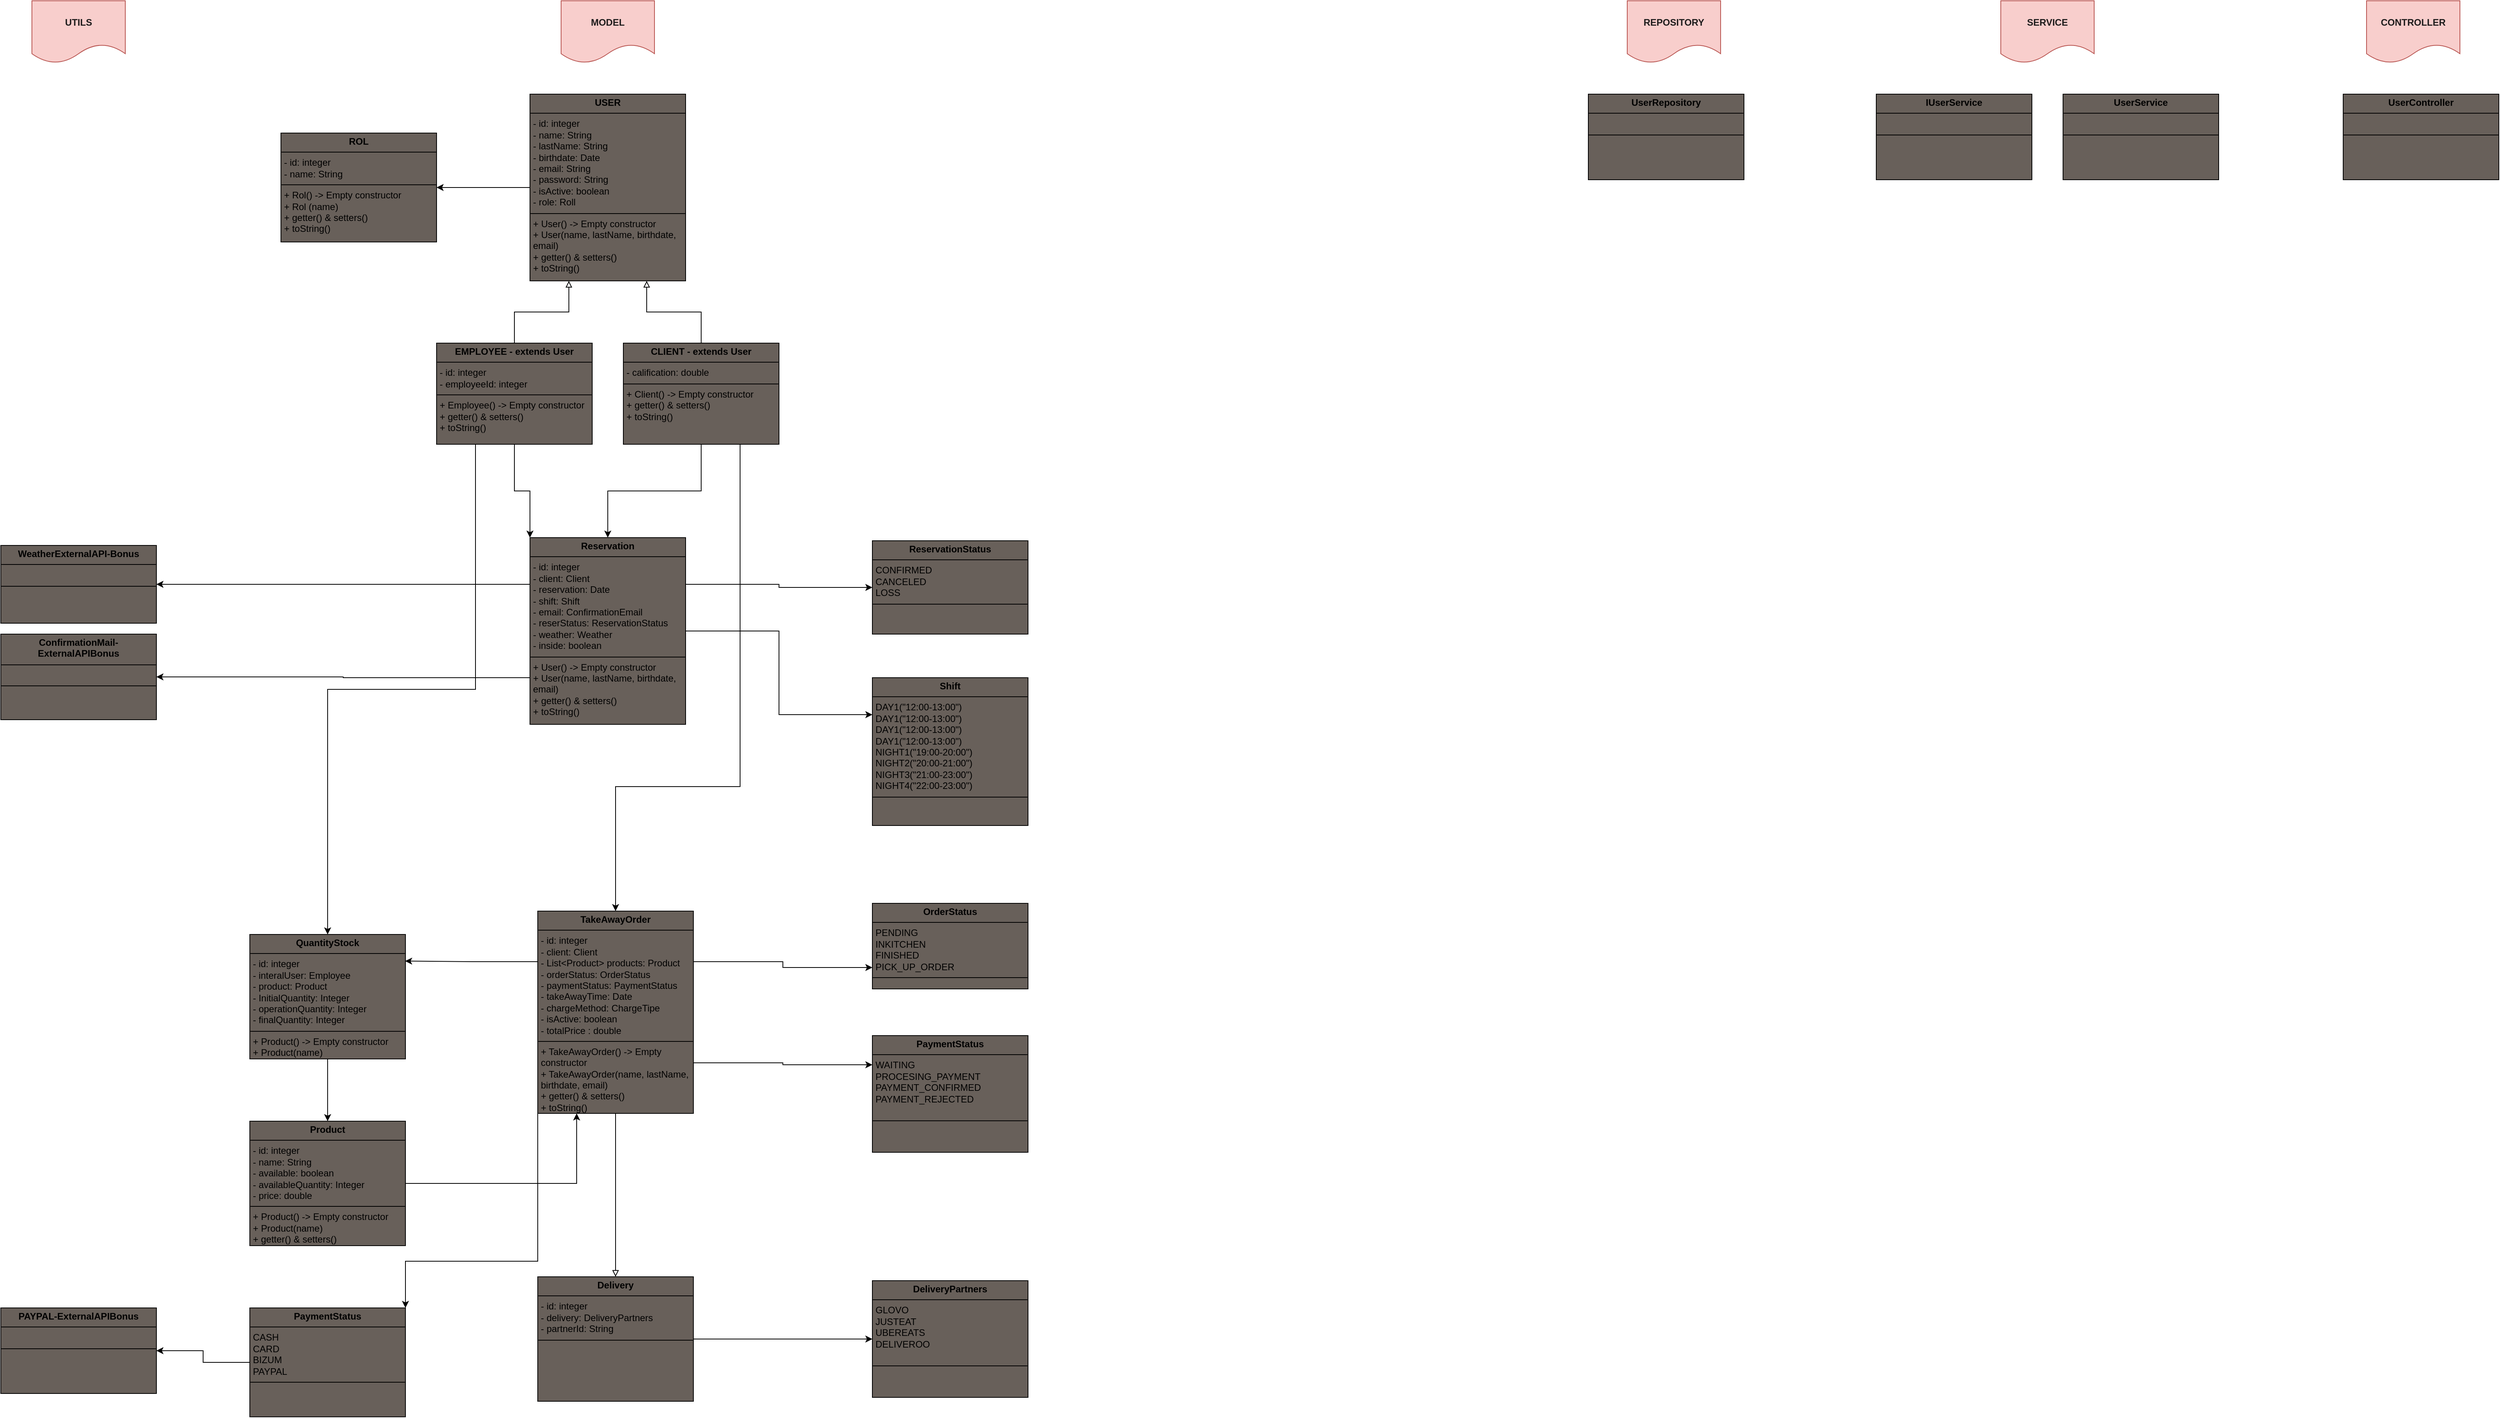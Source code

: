 <mxfile version="24.2.5" type="device" pages="2">
  <diagram name="GeneralMapClases" id="HxhWMXM4oB7l1AwxK58U">
    <mxGraphModel dx="3951" dy="1818" grid="1" gridSize="10" guides="1" tooltips="1" connect="1" arrows="1" fold="1" page="1" pageScale="1" pageWidth="827" pageHeight="1169" math="0" shadow="0">
      <root>
        <mxCell id="0" />
        <mxCell id="1" parent="0" />
        <mxCell id="preP2QebC4gda5gmUQMS-1" value="&lt;font color=&quot;#1d1b1b&quot;&gt;&lt;b&gt;MODEL&lt;/b&gt;&lt;/font&gt;" style="shape=document;whiteSpace=wrap;html=1;boundedLbl=1;fillColor=#f8cecc;strokeColor=#b85450;" vertex="1" parent="1">
          <mxGeometry x="80" y="40" width="120" height="80" as="geometry" />
        </mxCell>
        <mxCell id="preP2QebC4gda5gmUQMS-2" value="&lt;font color=&quot;#1d1b1b&quot;&gt;&lt;b&gt;REPOSITORY&lt;/b&gt;&lt;/font&gt;" style="shape=document;whiteSpace=wrap;html=1;boundedLbl=1;fillColor=#f8cecc;strokeColor=#b85450;" vertex="1" parent="1">
          <mxGeometry x="1450" y="40" width="120" height="80" as="geometry" />
        </mxCell>
        <mxCell id="preP2QebC4gda5gmUQMS-3" value="&lt;font color=&quot;#1d1b1b&quot;&gt;&lt;b&gt;SERVICE&lt;/b&gt;&lt;/font&gt;" style="shape=document;whiteSpace=wrap;html=1;boundedLbl=1;fillColor=#f8cecc;strokeColor=#b85450;" vertex="1" parent="1">
          <mxGeometry x="1930" y="40" width="120" height="80" as="geometry" />
        </mxCell>
        <mxCell id="preP2QebC4gda5gmUQMS-4" value="&lt;font color=&quot;#1d1b1b&quot;&gt;&lt;b&gt;CONTROLLER&lt;/b&gt;&lt;/font&gt;" style="shape=document;whiteSpace=wrap;html=1;boundedLbl=1;fillColor=#f8cecc;strokeColor=#b85450;" vertex="1" parent="1">
          <mxGeometry x="2400" y="40" width="120" height="80" as="geometry" />
        </mxCell>
        <mxCell id="preP2QebC4gda5gmUQMS-5" value="&lt;font color=&quot;#1d1b1b&quot;&gt;&lt;b&gt;UTILS&lt;/b&gt;&lt;/font&gt;" style="shape=document;whiteSpace=wrap;html=1;boundedLbl=1;fillColor=#f8cecc;strokeColor=#b85450;" vertex="1" parent="1">
          <mxGeometry x="-600" y="40" width="120" height="80" as="geometry" />
        </mxCell>
        <mxCell id="preP2QebC4gda5gmUQMS-27" style="edgeStyle=orthogonalEdgeStyle;rounded=0;orthogonalLoop=1;jettySize=auto;html=1;entryX=1;entryY=0.5;entryDx=0;entryDy=0;" edge="1" parent="1" source="preP2QebC4gda5gmUQMS-6" target="preP2QebC4gda5gmUQMS-26">
          <mxGeometry relative="1" as="geometry" />
        </mxCell>
        <mxCell id="preP2QebC4gda5gmUQMS-6" value="&lt;p style=&quot;margin:0px;margin-top:4px;text-align:center;&quot;&gt;&lt;b&gt;USER&lt;/b&gt;&lt;/p&gt;&lt;hr size=&quot;1&quot; style=&quot;border-style:solid;&quot;&gt;&lt;p style=&quot;margin:0px;margin-left:4px;&quot;&gt;- id: integer&lt;/p&gt;&lt;p style=&quot;margin:0px;margin-left:4px;&quot;&gt;- name: String&lt;/p&gt;&lt;p style=&quot;margin:0px;margin-left:4px;&quot;&gt;- lastN&lt;span style=&quot;background-color: initial;&quot;&gt;ame: String&lt;/span&gt;&lt;/p&gt;&lt;p style=&quot;margin:0px;margin-left:4px;&quot;&gt;- birthdate: Date&lt;/p&gt;&lt;p style=&quot;margin:0px;margin-left:4px;&quot;&gt;- email: String&lt;/p&gt;&lt;p style=&quot;margin:0px;margin-left:4px;&quot;&gt;- password: String&lt;br&gt;&lt;/p&gt;&lt;p style=&quot;margin:0px;margin-left:4px;&quot;&gt;- isActive: boolean&lt;/p&gt;&lt;p style=&quot;margin:0px;margin-left:4px;&quot;&gt;- role: Roll&lt;/p&gt;&lt;hr size=&quot;1&quot; style=&quot;border-style:solid;&quot;&gt;&lt;p style=&quot;margin:0px;margin-left:4px;&quot;&gt;+ User() -&amp;gt; Empty constructor&lt;/p&gt;&lt;p style=&quot;margin:0px;margin-left:4px;&quot;&gt;+ User(name, lastName, birthdate, email)&lt;/p&gt;&lt;p style=&quot;margin:0px;margin-left:4px;&quot;&gt;+ getter() &amp;amp; setters()&lt;/p&gt;&lt;p style=&quot;margin:0px;margin-left:4px;&quot;&gt;+ toString()&lt;/p&gt;" style="verticalAlign=top;align=left;overflow=fill;html=1;whiteSpace=wrap;fillStyle=solid;fillColor=#68605a;gradientColor=none;" vertex="1" parent="1">
          <mxGeometry x="40" y="160" width="200" height="240" as="geometry" />
        </mxCell>
        <mxCell id="gav5iKjm3K0pXsZ3ulH1-11" style="edgeStyle=orthogonalEdgeStyle;rounded=0;orthogonalLoop=1;jettySize=auto;html=1;entryX=0.5;entryY=0;entryDx=0;entryDy=0;exitX=0.25;exitY=1;exitDx=0;exitDy=0;" edge="1" parent="1" source="preP2QebC4gda5gmUQMS-7" target="gav5iKjm3K0pXsZ3ulH1-4">
          <mxGeometry relative="1" as="geometry">
            <Array as="points">
              <mxPoint x="-30" y="925" />
              <mxPoint x="-220" y="925" />
            </Array>
          </mxGeometry>
        </mxCell>
        <mxCell id="FJroX2IqCeDBh3WJ1mV_-9" style="edgeStyle=orthogonalEdgeStyle;rounded=0;orthogonalLoop=1;jettySize=auto;html=1;exitX=0.5;exitY=1;exitDx=0;exitDy=0;entryX=0;entryY=0;entryDx=0;entryDy=0;" edge="1" parent="1" source="preP2QebC4gda5gmUQMS-7" target="preP2QebC4gda5gmUQMS-39">
          <mxGeometry relative="1" as="geometry" />
        </mxCell>
        <mxCell id="preP2QebC4gda5gmUQMS-7" value="&lt;p style=&quot;margin:0px;margin-top:4px;text-align:center;&quot;&gt;&lt;b&gt;EMPLOYEE - extends User&lt;/b&gt;&lt;/p&gt;&lt;hr size=&quot;1&quot; style=&quot;border-style:solid;&quot;&gt;&lt;p style=&quot;margin:0px;margin-left:4px;&quot;&gt;- id: integer&lt;/p&gt;&lt;p style=&quot;margin:0px;margin-left:4px;&quot;&gt;- employeeId: integer&lt;/p&gt;&lt;hr size=&quot;1&quot; style=&quot;border-style:solid;&quot;&gt;&lt;p style=&quot;margin:0px;margin-left:4px;&quot;&gt;+ Employee() -&amp;gt; Empty constructor&lt;/p&gt;&lt;p style=&quot;margin:0px;margin-left:4px;&quot;&gt;+ getter() &amp;amp; setters()&lt;/p&gt;&lt;p style=&quot;margin:0px;margin-left:4px;&quot;&gt;+ toString()&lt;/p&gt;" style="verticalAlign=top;align=left;overflow=fill;html=1;whiteSpace=wrap;fillStyle=solid;fillColor=#68605a;gradientColor=none;" vertex="1" parent="1">
          <mxGeometry x="-80" y="480" width="200" height="130" as="geometry" />
        </mxCell>
        <mxCell id="preP2QebC4gda5gmUQMS-40" style="edgeStyle=orthogonalEdgeStyle;rounded=0;orthogonalLoop=1;jettySize=auto;html=1;entryX=0.5;entryY=0;entryDx=0;entryDy=0;" edge="1" parent="1" source="preP2QebC4gda5gmUQMS-8" target="preP2QebC4gda5gmUQMS-39">
          <mxGeometry relative="1" as="geometry" />
        </mxCell>
        <mxCell id="gav5iKjm3K0pXsZ3ulH1-1" style="edgeStyle=orthogonalEdgeStyle;rounded=0;orthogonalLoop=1;jettySize=auto;html=1;exitX=0.75;exitY=1;exitDx=0;exitDy=0;entryX=0.5;entryY=0;entryDx=0;entryDy=0;" edge="1" parent="1" source="preP2QebC4gda5gmUQMS-8" target="preP2QebC4gda5gmUQMS-33">
          <mxGeometry relative="1" as="geometry">
            <Array as="points">
              <mxPoint x="310" y="1050" />
              <mxPoint x="150" y="1050" />
            </Array>
          </mxGeometry>
        </mxCell>
        <mxCell id="preP2QebC4gda5gmUQMS-8" value="&lt;p style=&quot;margin:0px;margin-top:4px;text-align:center;&quot;&gt;&lt;b&gt;CLIENT - extends User&lt;/b&gt;&lt;/p&gt;&lt;hr size=&quot;1&quot; style=&quot;border-style:solid;&quot;&gt;&lt;p style=&quot;margin:0px;margin-left:4px;&quot;&gt;- calification: double&lt;br&gt;&lt;/p&gt;&lt;hr size=&quot;1&quot; style=&quot;border-style:solid;&quot;&gt;&lt;p style=&quot;margin:0px;margin-left:4px;&quot;&gt;+ Client() -&amp;gt; Empty constructor&lt;/p&gt;&lt;p style=&quot;margin:0px;margin-left:4px;&quot;&gt;+ getter() &amp;amp; setters()&lt;/p&gt;&lt;p style=&quot;margin:0px;margin-left:4px;&quot;&gt;+ toString()&lt;/p&gt;" style="verticalAlign=top;align=left;overflow=fill;html=1;whiteSpace=wrap;fillStyle=solid;fillColor=#68605a;gradientColor=none;" vertex="1" parent="1">
          <mxGeometry x="160" y="480" width="200" height="130" as="geometry" />
        </mxCell>
        <mxCell id="preP2QebC4gda5gmUQMS-9" value="" style="endArrow=block;endFill=0;html=1;edgeStyle=orthogonalEdgeStyle;align=left;verticalAlign=top;rounded=0;entryX=0.25;entryY=1;entryDx=0;entryDy=0;exitX=0.5;exitY=0;exitDx=0;exitDy=0;" edge="1" parent="1" source="preP2QebC4gda5gmUQMS-7" target="preP2QebC4gda5gmUQMS-6">
          <mxGeometry x="-1" relative="1" as="geometry">
            <mxPoint y="439" as="sourcePoint" />
            <mxPoint x="160" y="439" as="targetPoint" />
          </mxGeometry>
        </mxCell>
        <mxCell id="preP2QebC4gda5gmUQMS-11" value="" style="endArrow=block;endFill=0;html=1;edgeStyle=orthogonalEdgeStyle;align=left;verticalAlign=top;rounded=0;entryX=0.75;entryY=1;entryDx=0;entryDy=0;exitX=0.5;exitY=0;exitDx=0;exitDy=0;" edge="1" parent="1" source="preP2QebC4gda5gmUQMS-8" target="preP2QebC4gda5gmUQMS-6">
          <mxGeometry x="-1" relative="1" as="geometry">
            <mxPoint x="104.75" y="439.5" as="sourcePoint" />
            <mxPoint x="174.75" y="359.5" as="targetPoint" />
          </mxGeometry>
        </mxCell>
        <mxCell id="preP2QebC4gda5gmUQMS-26" value="&lt;p style=&quot;margin:0px;margin-top:4px;text-align:center;&quot;&gt;&lt;b&gt;ROL&lt;/b&gt;&lt;/p&gt;&lt;hr size=&quot;1&quot; style=&quot;border-style:solid;&quot;&gt;&lt;p style=&quot;margin:0px;margin-left:4px;&quot;&gt;- id: integer&lt;/p&gt;&lt;p style=&quot;margin:0px;margin-left:4px;&quot;&gt;- name: String&lt;/p&gt;&lt;hr size=&quot;1&quot; style=&quot;border-style:solid;&quot;&gt;&lt;p style=&quot;margin:0px;margin-left:4px;&quot;&gt;+ Rol() -&amp;gt; Empty constructor&lt;/p&gt;&lt;p style=&quot;margin:0px;margin-left:4px;&quot;&gt;+ Rol (name)&lt;/p&gt;&lt;p style=&quot;margin:0px;margin-left:4px;&quot;&gt;+ getter() &amp;amp; setters()&lt;/p&gt;&lt;p style=&quot;margin:0px;margin-left:4px;&quot;&gt;+ toString()&lt;/p&gt;" style="verticalAlign=top;align=left;overflow=fill;html=1;whiteSpace=wrap;fillStyle=solid;fillColor=#68605a;gradientColor=none;" vertex="1" parent="1">
          <mxGeometry x="-280" y="210" width="200" height="140" as="geometry" />
        </mxCell>
        <mxCell id="preP2QebC4gda5gmUQMS-28" value="&lt;p style=&quot;margin:0px;margin-top:4px;text-align:center;&quot;&gt;&lt;b&gt;UserRepository&lt;/b&gt;&lt;/p&gt;&lt;hr size=&quot;1&quot; style=&quot;border-style:solid;&quot;&gt;&lt;p style=&quot;margin:0px;margin-left:4px;&quot;&gt;&lt;br&gt;&lt;/p&gt;&lt;hr size=&quot;1&quot; style=&quot;border-style:solid;&quot;&gt;&lt;p style=&quot;margin:0px;margin-left:4px;&quot;&gt;&lt;br&gt;&lt;/p&gt;" style="verticalAlign=top;align=left;overflow=fill;html=1;whiteSpace=wrap;fillStyle=solid;fillColor=#68605a;gradientColor=none;" vertex="1" parent="1">
          <mxGeometry x="1400" y="160" width="200" height="110" as="geometry" />
        </mxCell>
        <mxCell id="preP2QebC4gda5gmUQMS-29" value="&lt;p style=&quot;margin:0px;margin-top:4px;text-align:center;&quot;&gt;&lt;b&gt;IUserService&lt;/b&gt;&lt;/p&gt;&lt;hr size=&quot;1&quot; style=&quot;border-style:solid;&quot;&gt;&lt;p style=&quot;margin:0px;margin-left:4px;&quot;&gt;&lt;br&gt;&lt;/p&gt;&lt;hr size=&quot;1&quot; style=&quot;border-style:solid;&quot;&gt;&lt;p style=&quot;margin:0px;margin-left:4px;&quot;&gt;&lt;br&gt;&lt;/p&gt;" style="verticalAlign=top;align=left;overflow=fill;html=1;whiteSpace=wrap;fillStyle=solid;fillColor=#68605a;gradientColor=none;" vertex="1" parent="1">
          <mxGeometry x="1770" y="160" width="200" height="110" as="geometry" />
        </mxCell>
        <mxCell id="preP2QebC4gda5gmUQMS-30" value="&lt;p style=&quot;margin:0px;margin-top:4px;text-align:center;&quot;&gt;&lt;b&gt;UserService&lt;/b&gt;&lt;/p&gt;&lt;hr size=&quot;1&quot; style=&quot;border-style:solid;&quot;&gt;&lt;p style=&quot;margin:0px;margin-left:4px;&quot;&gt;&lt;br&gt;&lt;/p&gt;&lt;hr size=&quot;1&quot; style=&quot;border-style:solid;&quot;&gt;&lt;p style=&quot;margin:0px;margin-left:4px;&quot;&gt;&lt;br&gt;&lt;/p&gt;" style="verticalAlign=top;align=left;overflow=fill;html=1;whiteSpace=wrap;fillStyle=solid;fillColor=#68605a;gradientColor=none;" vertex="1" parent="1">
          <mxGeometry x="2010" y="160" width="200" height="110" as="geometry" />
        </mxCell>
        <mxCell id="preP2QebC4gda5gmUQMS-31" value="&lt;p style=&quot;margin:0px;margin-top:4px;text-align:center;&quot;&gt;&lt;b&gt;UserController&lt;/b&gt;&lt;/p&gt;&lt;hr size=&quot;1&quot; style=&quot;border-style:solid;&quot;&gt;&lt;p style=&quot;margin:0px;margin-left:4px;&quot;&gt;&lt;br&gt;&lt;/p&gt;&lt;hr size=&quot;1&quot; style=&quot;border-style:solid;&quot;&gt;&lt;p style=&quot;margin:0px;margin-left:4px;&quot;&gt;&lt;br&gt;&lt;/p&gt;" style="verticalAlign=top;align=left;overflow=fill;html=1;whiteSpace=wrap;fillStyle=solid;fillColor=#68605a;gradientColor=none;" vertex="1" parent="1">
          <mxGeometry x="2370" y="160" width="200" height="110" as="geometry" />
        </mxCell>
        <mxCell id="FJroX2IqCeDBh3WJ1mV_-1" style="edgeStyle=orthogonalEdgeStyle;rounded=0;orthogonalLoop=1;jettySize=auto;html=1;exitX=1;exitY=0.25;exitDx=0;exitDy=0;entryX=0;entryY=0.75;entryDx=0;entryDy=0;" edge="1" parent="1" source="preP2QebC4gda5gmUQMS-33" target="gav5iKjm3K0pXsZ3ulH1-12">
          <mxGeometry relative="1" as="geometry" />
        </mxCell>
        <mxCell id="FJroX2IqCeDBh3WJ1mV_-2" style="edgeStyle=orthogonalEdgeStyle;rounded=0;orthogonalLoop=1;jettySize=auto;html=1;exitX=1;exitY=0.75;exitDx=0;exitDy=0;entryX=0;entryY=0.25;entryDx=0;entryDy=0;" edge="1" parent="1" source="preP2QebC4gda5gmUQMS-33" target="gav5iKjm3K0pXsZ3ulH1-13">
          <mxGeometry relative="1" as="geometry" />
        </mxCell>
        <mxCell id="FJroX2IqCeDBh3WJ1mV_-13" style="edgeStyle=orthogonalEdgeStyle;rounded=0;orthogonalLoop=1;jettySize=auto;html=1;exitX=0;exitY=1;exitDx=0;exitDy=0;entryX=1;entryY=0;entryDx=0;entryDy=0;" edge="1" parent="1" source="preP2QebC4gda5gmUQMS-33" target="FJroX2IqCeDBh3WJ1mV_-10">
          <mxGeometry relative="1" as="geometry">
            <Array as="points">
              <mxPoint x="50" y="1660" />
              <mxPoint x="-120" y="1660" />
            </Array>
          </mxGeometry>
        </mxCell>
        <mxCell id="FJroX2IqCeDBh3WJ1mV_-17" style="edgeStyle=orthogonalEdgeStyle;rounded=0;orthogonalLoop=1;jettySize=auto;html=1;exitX=0.5;exitY=1;exitDx=0;exitDy=0;endArrow=block;endFill=0;" edge="1" parent="1" source="preP2QebC4gda5gmUQMS-33" target="FJroX2IqCeDBh3WJ1mV_-15">
          <mxGeometry relative="1" as="geometry" />
        </mxCell>
        <mxCell id="preP2QebC4gda5gmUQMS-33" value="&lt;p style=&quot;margin:0px;margin-top:4px;text-align:center;&quot;&gt;&lt;b&gt;TakeAwayOrder&lt;/b&gt;&lt;/p&gt;&lt;hr size=&quot;1&quot; style=&quot;border-style:solid;&quot;&gt;&lt;p style=&quot;margin:0px;margin-left:4px;&quot;&gt;-&amp;nbsp;&lt;span style=&quot;background-color: initial;&quot;&gt;id: integer&lt;/span&gt;&lt;/p&gt;&lt;p style=&quot;margin: 0px 0px 0px 4px;&quot;&gt;- client: Client&lt;/p&gt;&lt;p style=&quot;margin: 0px 0px 0px 4px;&quot;&gt;- List&amp;lt;Product&amp;gt; products&lt;span style=&quot;background-color: initial;&quot;&gt;: Product&lt;/span&gt;&lt;/p&gt;&lt;p style=&quot;margin:0px;margin-left:4px;&quot;&gt;- orderStatus: OrderStatus&lt;/p&gt;&lt;p style=&quot;margin:0px;margin-left:4px;&quot;&gt;- paymentStatus: PaymentStatus&lt;/p&gt;&lt;p style=&quot;margin:0px;margin-left:4px;&quot;&gt;- takeAwayTime: Date&lt;br&gt;&lt;/p&gt;&lt;p style=&quot;margin:0px;margin-left:4px;&quot;&gt;- chargeMethod: ChargeTipe&amp;nbsp;&lt;/p&gt;&lt;p style=&quot;margin:0px;margin-left:4px;&quot;&gt;- isActive: boolean&lt;/p&gt;&lt;p style=&quot;margin:0px;margin-left:4px;&quot;&gt;- totalPrice : double&lt;/p&gt;&lt;hr size=&quot;1&quot; style=&quot;border-style:solid;&quot;&gt;&lt;p style=&quot;margin:0px;margin-left:4px;&quot;&gt;+ TakeAwayOrder() -&amp;gt; Empty constructor&lt;/p&gt;&lt;p style=&quot;margin:0px;margin-left:4px;&quot;&gt;+ TakeAwayOrder(name, lastName, birthdate, email)&lt;/p&gt;&lt;p style=&quot;margin:0px;margin-left:4px;&quot;&gt;+ getter() &amp;amp; setters()&lt;/p&gt;&lt;p style=&quot;margin:0px;margin-left:4px;&quot;&gt;+ toString()&lt;/p&gt;" style="verticalAlign=top;align=left;overflow=fill;html=1;whiteSpace=wrap;fillStyle=solid;fillColor=#68605a;gradientColor=none;" vertex="1" parent="1">
          <mxGeometry x="50" y="1210" width="200" height="260" as="geometry" />
        </mxCell>
        <mxCell id="FJroX2IqCeDBh3WJ1mV_-16" style="edgeStyle=orthogonalEdgeStyle;rounded=0;orthogonalLoop=1;jettySize=auto;html=1;exitX=1;exitY=0.5;exitDx=0;exitDy=0;entryX=0.25;entryY=1;entryDx=0;entryDy=0;" edge="1" parent="1" source="preP2QebC4gda5gmUQMS-38" target="preP2QebC4gda5gmUQMS-33">
          <mxGeometry relative="1" as="geometry" />
        </mxCell>
        <mxCell id="preP2QebC4gda5gmUQMS-38" value="&lt;p style=&quot;margin:0px;margin-top:4px;text-align:center;&quot;&gt;&lt;b&gt;Product&lt;/b&gt;&lt;/p&gt;&lt;hr size=&quot;1&quot; style=&quot;border-style:solid;&quot;&gt;&lt;p style=&quot;margin:0px;margin-left:4px;&quot;&gt;- id: integer&lt;/p&gt;&lt;p style=&quot;margin:0px;margin-left:4px;&quot;&gt;- name: String&lt;/p&gt;&lt;p style=&quot;margin:0px;margin-left:4px;&quot;&gt;- available: boolean&lt;/p&gt;&lt;p style=&quot;margin:0px;margin-left:4px;&quot;&gt;- availableQuantity: Integer&lt;/p&gt;&lt;p style=&quot;margin:0px;margin-left:4px;&quot;&gt;- price: double&lt;/p&gt;&lt;hr size=&quot;1&quot; style=&quot;border-style:solid;&quot;&gt;&lt;p style=&quot;margin:0px;margin-left:4px;&quot;&gt;+ Product() -&amp;gt; Empty constructor&lt;/p&gt;&lt;p style=&quot;margin:0px;margin-left:4px;&quot;&gt;+ Product(name)&lt;/p&gt;&lt;p style=&quot;margin:0px;margin-left:4px;&quot;&gt;+ getter() &amp;amp; setters()&lt;/p&gt;&lt;p style=&quot;margin:0px;margin-left:4px;&quot;&gt;+ toString()&lt;/p&gt;" style="verticalAlign=top;align=left;overflow=fill;html=1;whiteSpace=wrap;fillStyle=solid;fillColor=#68605a;gradientColor=none;" vertex="1" parent="1">
          <mxGeometry x="-320" y="1480" width="200" height="160" as="geometry" />
        </mxCell>
        <mxCell id="7_HpfnUdxWL2zBtsx0Id-1" style="edgeStyle=orthogonalEdgeStyle;rounded=0;orthogonalLoop=1;jettySize=auto;html=1;exitX=0;exitY=0.25;exitDx=0;exitDy=0;entryX=1;entryY=0.5;entryDx=0;entryDy=0;" edge="1" parent="1" source="preP2QebC4gda5gmUQMS-39" target="preP2QebC4gda5gmUQMS-41">
          <mxGeometry relative="1" as="geometry" />
        </mxCell>
        <mxCell id="7_HpfnUdxWL2zBtsx0Id-2" style="edgeStyle=orthogonalEdgeStyle;rounded=0;orthogonalLoop=1;jettySize=auto;html=1;entryX=1;entryY=0.5;entryDx=0;entryDy=0;exitX=0;exitY=0.75;exitDx=0;exitDy=0;" edge="1" parent="1" source="preP2QebC4gda5gmUQMS-39" target="preP2QebC4gda5gmUQMS-42">
          <mxGeometry relative="1" as="geometry">
            <mxPoint x="30" y="935" as="sourcePoint" />
          </mxGeometry>
        </mxCell>
        <mxCell id="FJroX2IqCeDBh3WJ1mV_-3" style="edgeStyle=orthogonalEdgeStyle;rounded=0;orthogonalLoop=1;jettySize=auto;html=1;exitX=1;exitY=0.25;exitDx=0;exitDy=0;" edge="1" parent="1" source="preP2QebC4gda5gmUQMS-39" target="gav5iKjm3K0pXsZ3ulH1-14">
          <mxGeometry relative="1" as="geometry" />
        </mxCell>
        <mxCell id="FJroX2IqCeDBh3WJ1mV_-8" style="edgeStyle=orthogonalEdgeStyle;rounded=0;orthogonalLoop=1;jettySize=auto;html=1;entryX=0;entryY=0.25;entryDx=0;entryDy=0;" edge="1" parent="1" source="preP2QebC4gda5gmUQMS-39" target="FJroX2IqCeDBh3WJ1mV_-7">
          <mxGeometry relative="1" as="geometry" />
        </mxCell>
        <mxCell id="preP2QebC4gda5gmUQMS-39" value="&lt;p style=&quot;margin:0px;margin-top:4px;text-align:center;&quot;&gt;&lt;b&gt;Reservation&lt;/b&gt;&lt;/p&gt;&lt;hr size=&quot;1&quot; style=&quot;border-style:solid;&quot;&gt;&lt;p style=&quot;margin:0px;margin-left:4px;&quot;&gt;- id: integer&lt;/p&gt;&lt;p style=&quot;margin:0px;margin-left:4px;&quot;&gt;- client: Client&lt;/p&gt;&lt;p style=&quot;margin:0px;margin-left:4px;&quot;&gt;- reservation&lt;span style=&quot;background-color: initial;&quot;&gt;: Date&lt;/span&gt;&lt;/p&gt;&lt;p style=&quot;margin:0px;margin-left:4px;&quot;&gt;- shift: Shift&lt;/p&gt;&lt;p style=&quot;margin:0px;margin-left:4px;&quot;&gt;- email: ConfirmationEmail&lt;/p&gt;&lt;p style=&quot;margin:0px;margin-left:4px;&quot;&gt;- reserStatus: ReservationStatus&lt;/p&gt;&lt;p style=&quot;margin:0px;margin-left:4px;&quot;&gt;- weather: Weather&lt;/p&gt;&lt;p style=&quot;margin:0px;margin-left:4px;&quot;&gt;- inside: boolean&lt;/p&gt;&lt;hr size=&quot;1&quot; style=&quot;border-style:solid;&quot;&gt;&lt;p style=&quot;margin:0px;margin-left:4px;&quot;&gt;+ User() -&amp;gt; Empty constructor&lt;/p&gt;&lt;p style=&quot;margin:0px;margin-left:4px;&quot;&gt;+ User(name, lastName, birthdate, email)&lt;/p&gt;&lt;p style=&quot;margin:0px;margin-left:4px;&quot;&gt;+ getter() &amp;amp; setters()&lt;/p&gt;&lt;p style=&quot;margin:0px;margin-left:4px;&quot;&gt;+ toString()&lt;/p&gt;" style="verticalAlign=top;align=left;overflow=fill;html=1;whiteSpace=wrap;fillStyle=solid;fillColor=#68605a;gradientColor=none;" vertex="1" parent="1">
          <mxGeometry x="40" y="730" width="200" height="240" as="geometry" />
        </mxCell>
        <mxCell id="preP2QebC4gda5gmUQMS-41" value="&lt;p style=&quot;margin:0px;margin-top:4px;text-align:center;&quot;&gt;&lt;b&gt;WeatherExternalAPI-Bonus&lt;/b&gt;&lt;/p&gt;&lt;hr size=&quot;1&quot; style=&quot;border-style:solid;&quot;&gt;&lt;p style=&quot;margin:0px;margin-left:4px;&quot;&gt;&lt;br&gt;&lt;/p&gt;&lt;hr size=&quot;1&quot; style=&quot;border-style:solid;&quot;&gt;&lt;p style=&quot;margin:0px;margin-left:4px;&quot;&gt;&lt;br&gt;&lt;/p&gt;" style="verticalAlign=top;align=left;overflow=fill;html=1;whiteSpace=wrap;fillStyle=solid;fillColor=#68605a;gradientColor=none;" vertex="1" parent="1">
          <mxGeometry x="-640" y="740" width="200" height="100" as="geometry" />
        </mxCell>
        <mxCell id="preP2QebC4gda5gmUQMS-42" value="&lt;p style=&quot;margin:0px;margin-top:4px;text-align:center;&quot;&gt;&lt;b&gt;ConfirmationMail-ExternalAPIBonus&lt;/b&gt;&lt;/p&gt;&lt;hr size=&quot;1&quot; style=&quot;border-style:solid;&quot;&gt;&lt;p style=&quot;margin:0px;margin-left:4px;&quot;&gt;&lt;br&gt;&lt;/p&gt;&lt;hr size=&quot;1&quot; style=&quot;border-style:solid;&quot;&gt;&lt;p style=&quot;margin:0px;margin-left:4px;&quot;&gt;&lt;br&gt;&lt;/p&gt;" style="verticalAlign=top;align=left;overflow=fill;html=1;whiteSpace=wrap;fillStyle=solid;fillColor=#68605a;gradientColor=none;" vertex="1" parent="1">
          <mxGeometry x="-640" y="854" width="200" height="110" as="geometry" />
        </mxCell>
        <mxCell id="gav5iKjm3K0pXsZ3ulH1-8" style="edgeStyle=orthogonalEdgeStyle;rounded=0;orthogonalLoop=1;jettySize=auto;html=1;entryX=0.5;entryY=0;entryDx=0;entryDy=0;" edge="1" parent="1" source="gav5iKjm3K0pXsZ3ulH1-4" target="preP2QebC4gda5gmUQMS-38">
          <mxGeometry relative="1" as="geometry" />
        </mxCell>
        <mxCell id="gav5iKjm3K0pXsZ3ulH1-4" value="&lt;p style=&quot;margin:0px;margin-top:4px;text-align:center;&quot;&gt;&lt;b&gt;QuantityStock&lt;/b&gt;&lt;/p&gt;&lt;hr size=&quot;1&quot; style=&quot;border-style:solid;&quot;&gt;&lt;p style=&quot;margin:0px;margin-left:4px;&quot;&gt;- id: integer&lt;/p&gt;&lt;p style=&quot;margin:0px;margin-left:4px;&quot;&gt;- interalUser: Employee&lt;/p&gt;&lt;p style=&quot;margin:0px;margin-left:4px;&quot;&gt;- product: Product&lt;/p&gt;&lt;p style=&quot;margin:0px;margin-left:4px;&quot;&gt;- InitialQuantity: Integer&lt;/p&gt;&lt;p style=&quot;margin:0px;margin-left:4px;&quot;&gt;- operationQuantity: Integer&lt;/p&gt;&lt;p style=&quot;margin:0px;margin-left:4px;&quot;&gt;- finalQuantity: Integer&lt;/p&gt;&lt;hr size=&quot;1&quot; style=&quot;border-style:solid;&quot;&gt;&lt;p style=&quot;margin:0px;margin-left:4px;&quot;&gt;+ Product() -&amp;gt; Empty constructor&lt;/p&gt;&lt;p style=&quot;margin:0px;margin-left:4px;&quot;&gt;+ Product(name)&lt;/p&gt;&lt;p style=&quot;margin:0px;margin-left:4px;&quot;&gt;+ getter() &amp;amp; setters()&lt;/p&gt;&lt;p style=&quot;margin:0px;margin-left:4px;&quot;&gt;+ toString()&lt;/p&gt;" style="verticalAlign=top;align=left;overflow=fill;html=1;whiteSpace=wrap;fillStyle=solid;fillColor=#68605a;gradientColor=none;" vertex="1" parent="1">
          <mxGeometry x="-320" y="1240" width="200" height="160" as="geometry" />
        </mxCell>
        <mxCell id="gav5iKjm3K0pXsZ3ulH1-10" style="edgeStyle=orthogonalEdgeStyle;rounded=0;orthogonalLoop=1;jettySize=auto;html=1;exitX=0;exitY=0.25;exitDx=0;exitDy=0;entryX=0.998;entryY=0.214;entryDx=0;entryDy=0;entryPerimeter=0;" edge="1" parent="1" source="preP2QebC4gda5gmUQMS-33" target="gav5iKjm3K0pXsZ3ulH1-4">
          <mxGeometry relative="1" as="geometry" />
        </mxCell>
        <mxCell id="gav5iKjm3K0pXsZ3ulH1-12" value="&lt;p style=&quot;margin:0px;margin-top:4px;text-align:center;&quot;&gt;&lt;b&gt;OrderStatus&lt;/b&gt;&lt;/p&gt;&lt;hr size=&quot;1&quot; style=&quot;border-style:solid;&quot;&gt;&lt;p style=&quot;margin:0px;margin-left:4px;&quot;&gt;PENDING&lt;/p&gt;&lt;p style=&quot;margin:0px;margin-left:4px;&quot;&gt;INKITCHEN&lt;br&gt;FINISHED&lt;br&gt;PICK_UP_ORDER&lt;br&gt;&lt;/p&gt;&lt;hr size=&quot;1&quot; style=&quot;border-style:solid;&quot;&gt;&lt;p style=&quot;margin:0px;margin-left:4px;&quot;&gt;&lt;br&gt;&lt;/p&gt;" style="verticalAlign=top;align=left;overflow=fill;html=1;whiteSpace=wrap;fillStyle=solid;fillColor=#68605a;gradientColor=none;" vertex="1" parent="1">
          <mxGeometry x="480" y="1200" width="200" height="110" as="geometry" />
        </mxCell>
        <mxCell id="gav5iKjm3K0pXsZ3ulH1-13" value="&lt;p style=&quot;margin:0px;margin-top:4px;text-align:center;&quot;&gt;&lt;b&gt;PaymentStatus&lt;/b&gt;&lt;/p&gt;&lt;hr size=&quot;1&quot; style=&quot;border-style:solid;&quot;&gt;&lt;p style=&quot;margin:0px;margin-left:4px;&quot;&gt;WAITING&lt;/p&gt;&lt;p style=&quot;margin:0px;margin-left:4px;&quot;&gt;PROCESING_PAYMENT&lt;/p&gt;&lt;p style=&quot;margin:0px;margin-left:4px;&quot;&gt;PAYMENT_CONFIRMED&lt;/p&gt;&lt;p style=&quot;margin:0px;margin-left:4px;&quot;&gt;PAYMENT_REJECTED&lt;/p&gt;&lt;p style=&quot;margin:0px;margin-left:4px;&quot;&gt;&lt;br&gt;&lt;/p&gt;&lt;hr size=&quot;1&quot; style=&quot;border-style:solid;&quot;&gt;&lt;p style=&quot;margin:0px;margin-left:4px;&quot;&gt;&lt;br&gt;&lt;/p&gt;" style="verticalAlign=top;align=left;overflow=fill;html=1;whiteSpace=wrap;fillStyle=solid;fillColor=#68605a;gradientColor=none;" vertex="1" parent="1">
          <mxGeometry x="480" y="1370" width="200" height="150" as="geometry" />
        </mxCell>
        <mxCell id="gav5iKjm3K0pXsZ3ulH1-14" value="&lt;p style=&quot;margin:0px;margin-top:4px;text-align:center;&quot;&gt;&lt;b&gt;ReservationStatus&lt;/b&gt;&lt;/p&gt;&lt;hr size=&quot;1&quot; style=&quot;border-style:solid;&quot;&gt;&lt;p style=&quot;margin:0px;margin-left:4px;&quot;&gt;CONFIRMED&lt;/p&gt;&lt;p style=&quot;margin:0px;margin-left:4px;&quot;&gt;CANCELED&lt;/p&gt;&lt;p style=&quot;margin:0px;margin-left:4px;&quot;&gt;LOSS&lt;/p&gt;&lt;hr size=&quot;1&quot; style=&quot;border-style:solid;&quot;&gt;&lt;p style=&quot;margin:0px;margin-left:4px;&quot;&gt;&lt;br&gt;&lt;/p&gt;" style="verticalAlign=top;align=left;overflow=fill;html=1;whiteSpace=wrap;fillStyle=solid;fillColor=#68605a;gradientColor=none;" vertex="1" parent="1">
          <mxGeometry x="480" y="734" width="200" height="120" as="geometry" />
        </mxCell>
        <mxCell id="FJroX2IqCeDBh3WJ1mV_-7" value="&lt;p style=&quot;margin:0px;margin-top:4px;text-align:center;&quot;&gt;&lt;b&gt;Shift&lt;/b&gt;&lt;/p&gt;&lt;hr size=&quot;1&quot; style=&quot;border-style:solid;&quot;&gt;&lt;p style=&quot;margin:0px;margin-left:4px;&quot;&gt;DAY1(&quot;12:00-13:00&quot;)&lt;/p&gt;&lt;p style=&quot;margin:0px;margin-left:4px;&quot;&gt;DAY1(&quot;12:00-13:00&quot;)&lt;br&gt;&lt;/p&gt;&lt;p style=&quot;margin:0px;margin-left:4px;&quot;&gt;DAY1(&quot;12:00-13:00&quot;)&lt;br&gt;&lt;/p&gt;&lt;p style=&quot;margin:0px;margin-left:4px;&quot;&gt;DAY1(&quot;12:00-13:00&quot;)&lt;br&gt;&lt;/p&gt;&lt;p style=&quot;margin:0px;margin-left:4px;&quot;&gt;NIGHT1(&quot;19:00-20:00&quot;)&lt;/p&gt;&lt;p style=&quot;margin:0px;margin-left:4px;&quot;&gt;NIGHT2(&quot;20:00-21:00&quot;)&lt;br&gt;&lt;/p&gt;&lt;p style=&quot;margin:0px;margin-left:4px;&quot;&gt;NIGHT3(&quot;21:00-23:00&quot;)&lt;br&gt;&lt;/p&gt;&lt;p style=&quot;margin:0px;margin-left:4px;&quot;&gt;NIGHT4&lt;span style=&quot;background-color: initial;&quot;&gt;(&quot;22:00-23:00&quot;)&lt;/span&gt;&lt;br&gt;&lt;/p&gt;&lt;hr size=&quot;1&quot; style=&quot;border-style:solid;&quot;&gt;&lt;p style=&quot;margin:0px;margin-left:4px;&quot;&gt;&lt;br&gt;&lt;/p&gt;" style="verticalAlign=top;align=left;overflow=fill;html=1;whiteSpace=wrap;fillStyle=solid;fillColor=#68605a;gradientColor=none;" vertex="1" parent="1">
          <mxGeometry x="480" y="910" width="200" height="190" as="geometry" />
        </mxCell>
        <mxCell id="FJroX2IqCeDBh3WJ1mV_-12" style="edgeStyle=orthogonalEdgeStyle;rounded=0;orthogonalLoop=1;jettySize=auto;html=1;exitX=0;exitY=0.5;exitDx=0;exitDy=0;entryX=1;entryY=0.5;entryDx=0;entryDy=0;" edge="1" parent="1" source="FJroX2IqCeDBh3WJ1mV_-10" target="FJroX2IqCeDBh3WJ1mV_-11">
          <mxGeometry relative="1" as="geometry" />
        </mxCell>
        <mxCell id="FJroX2IqCeDBh3WJ1mV_-10" value="&lt;p style=&quot;margin:0px;margin-top:4px;text-align:center;&quot;&gt;&lt;b&gt;PaymentStatus&lt;/b&gt;&lt;/p&gt;&lt;hr size=&quot;1&quot; style=&quot;border-style:solid;&quot;&gt;&lt;p style=&quot;margin:0px;margin-left:4px;&quot;&gt;CASH&lt;/p&gt;&lt;p style=&quot;margin:0px;margin-left:4px;&quot;&gt;CARD&lt;/p&gt;&lt;p style=&quot;margin:0px;margin-left:4px;&quot;&gt;BIZUM&lt;/p&gt;&lt;p style=&quot;margin:0px;margin-left:4px;&quot;&gt;PAYPAL&lt;/p&gt;&lt;hr size=&quot;1&quot; style=&quot;border-style:solid;&quot;&gt;&lt;p style=&quot;margin:0px;margin-left:4px;&quot;&gt;&lt;br&gt;&lt;/p&gt;" style="verticalAlign=top;align=left;overflow=fill;html=1;whiteSpace=wrap;fillStyle=solid;fillColor=#68605a;gradientColor=none;" vertex="1" parent="1">
          <mxGeometry x="-320" y="1720" width="200" height="140" as="geometry" />
        </mxCell>
        <mxCell id="FJroX2IqCeDBh3WJ1mV_-11" value="&lt;p style=&quot;margin:0px;margin-top:4px;text-align:center;&quot;&gt;&lt;b&gt;PAYPAL-ExternalAPIBonus&lt;/b&gt;&lt;/p&gt;&lt;hr size=&quot;1&quot; style=&quot;border-style:solid;&quot;&gt;&lt;p style=&quot;margin:0px;margin-left:4px;&quot;&gt;&lt;br&gt;&lt;/p&gt;&lt;hr size=&quot;1&quot; style=&quot;border-style:solid;&quot;&gt;&lt;p style=&quot;margin:0px;margin-left:4px;&quot;&gt;&lt;br&gt;&lt;/p&gt;" style="verticalAlign=top;align=left;overflow=fill;html=1;whiteSpace=wrap;fillStyle=solid;fillColor=#68605a;gradientColor=none;" vertex="1" parent="1">
          <mxGeometry x="-640" y="1720" width="200" height="110" as="geometry" />
        </mxCell>
        <mxCell id="FJroX2IqCeDBh3WJ1mV_-19" style="edgeStyle=orthogonalEdgeStyle;rounded=0;orthogonalLoop=1;jettySize=auto;html=1;entryX=0;entryY=0.5;entryDx=0;entryDy=0;" edge="1" parent="1" source="FJroX2IqCeDBh3WJ1mV_-15" target="FJroX2IqCeDBh3WJ1mV_-18">
          <mxGeometry relative="1" as="geometry" />
        </mxCell>
        <mxCell id="FJroX2IqCeDBh3WJ1mV_-15" value="&lt;p style=&quot;margin:0px;margin-top:4px;text-align:center;&quot;&gt;&lt;b&gt;Delivery&lt;/b&gt;&lt;/p&gt;&lt;hr size=&quot;1&quot; style=&quot;border-style:solid;&quot;&gt;&lt;p style=&quot;margin:0px;margin-left:4px;&quot;&gt;- id: integer&lt;/p&gt;&lt;p style=&quot;margin:0px;margin-left:4px;&quot;&gt;- delivery: DeliveryPartners&lt;/p&gt;&lt;p style=&quot;margin:0px;margin-left:4px;&quot;&gt;- partnerId: String&lt;/p&gt;&lt;hr size=&quot;1&quot; style=&quot;border-style:solid;&quot;&gt;&lt;p style=&quot;margin:0px;margin-left:4px;&quot;&gt;&lt;br&gt;&lt;/p&gt;" style="verticalAlign=top;align=left;overflow=fill;html=1;whiteSpace=wrap;fillStyle=solid;fillColor=#68605a;gradientColor=none;" vertex="1" parent="1">
          <mxGeometry x="50" y="1680" width="200" height="160" as="geometry" />
        </mxCell>
        <mxCell id="FJroX2IqCeDBh3WJ1mV_-18" value="&lt;p style=&quot;margin:0px;margin-top:4px;text-align:center;&quot;&gt;&lt;b&gt;DeliveryPartners&lt;/b&gt;&lt;/p&gt;&lt;hr size=&quot;1&quot; style=&quot;border-style:solid;&quot;&gt;&lt;p style=&quot;margin:0px;margin-left:4px;&quot;&gt;GLOVO&lt;/p&gt;&lt;p style=&quot;margin:0px;margin-left:4px;&quot;&gt;JUSTEAT&lt;/p&gt;&lt;p style=&quot;margin:0px;margin-left:4px;&quot;&gt;UBEREATS&lt;/p&gt;&lt;p style=&quot;margin:0px;margin-left:4px;&quot;&gt;DELIVEROO&lt;/p&gt;&lt;p style=&quot;margin:0px;margin-left:4px;&quot;&gt;&lt;br&gt;&lt;/p&gt;&lt;hr size=&quot;1&quot; style=&quot;border-style:solid;&quot;&gt;&lt;p style=&quot;margin:0px;margin-left:4px;&quot;&gt;&lt;br&gt;&lt;/p&gt;" style="verticalAlign=top;align=left;overflow=fill;html=1;whiteSpace=wrap;fillStyle=solid;fillColor=#68605a;gradientColor=none;" vertex="1" parent="1">
          <mxGeometry x="480" y="1685" width="200" height="150" as="geometry" />
        </mxCell>
      </root>
    </mxGraphModel>
  </diagram>
  <diagram id="KEhwTuDpDHIY6lXlersn" name="ReservationLogic">
    <mxGraphModel dx="1562" dy="909" grid="1" gridSize="10" guides="1" tooltips="1" connect="1" arrows="1" fold="1" page="1" pageScale="1" pageWidth="1169" pageHeight="827" math="0" shadow="0">
      <root>
        <mxCell id="0" />
        <mxCell id="1" parent="0" />
        <mxCell id="i3tQPNTUUnYiHz20sTh8-1" value="User" style="shape=umlActor;verticalLabelPosition=bottom;verticalAlign=top;html=1;" vertex="1" parent="1">
          <mxGeometry x="90" y="160" width="30" height="60" as="geometry" />
        </mxCell>
      </root>
    </mxGraphModel>
  </diagram>
</mxfile>
